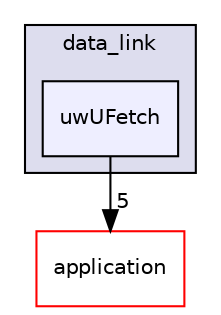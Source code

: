 digraph "uwUFetch" {
  compound=true
  node [ fontsize="10", fontname="Helvetica"];
  edge [ labelfontsize="10", labelfontname="Helvetica"];
  subgraph clusterdir_f7bea17b332b01568654fe6fe9b8c8b6 {
    graph [ bgcolor="#ddddee", pencolor="black", label="data_link" fontname="Helvetica", fontsize="10", URL="dir_f7bea17b332b01568654fe6fe9b8c8b6.html"]
  dir_082eed0e97ff8939e83ecf483741c90f [shape=box, label="uwUFetch", style="filled", fillcolor="#eeeeff", pencolor="black", URL="dir_082eed0e97ff8939e83ecf483741c90f.html"];
  }
  dir_b285d5add5de2cf6cecd6895cc1a282d [shape=box label="application" fillcolor="white" style="filled" color="red" URL="dir_b285d5add5de2cf6cecd6895cc1a282d.html"];
  dir_082eed0e97ff8939e83ecf483741c90f->dir_b285d5add5de2cf6cecd6895cc1a282d [headlabel="5", labeldistance=1.5 headhref="dir_000024_000006.html"];
}
